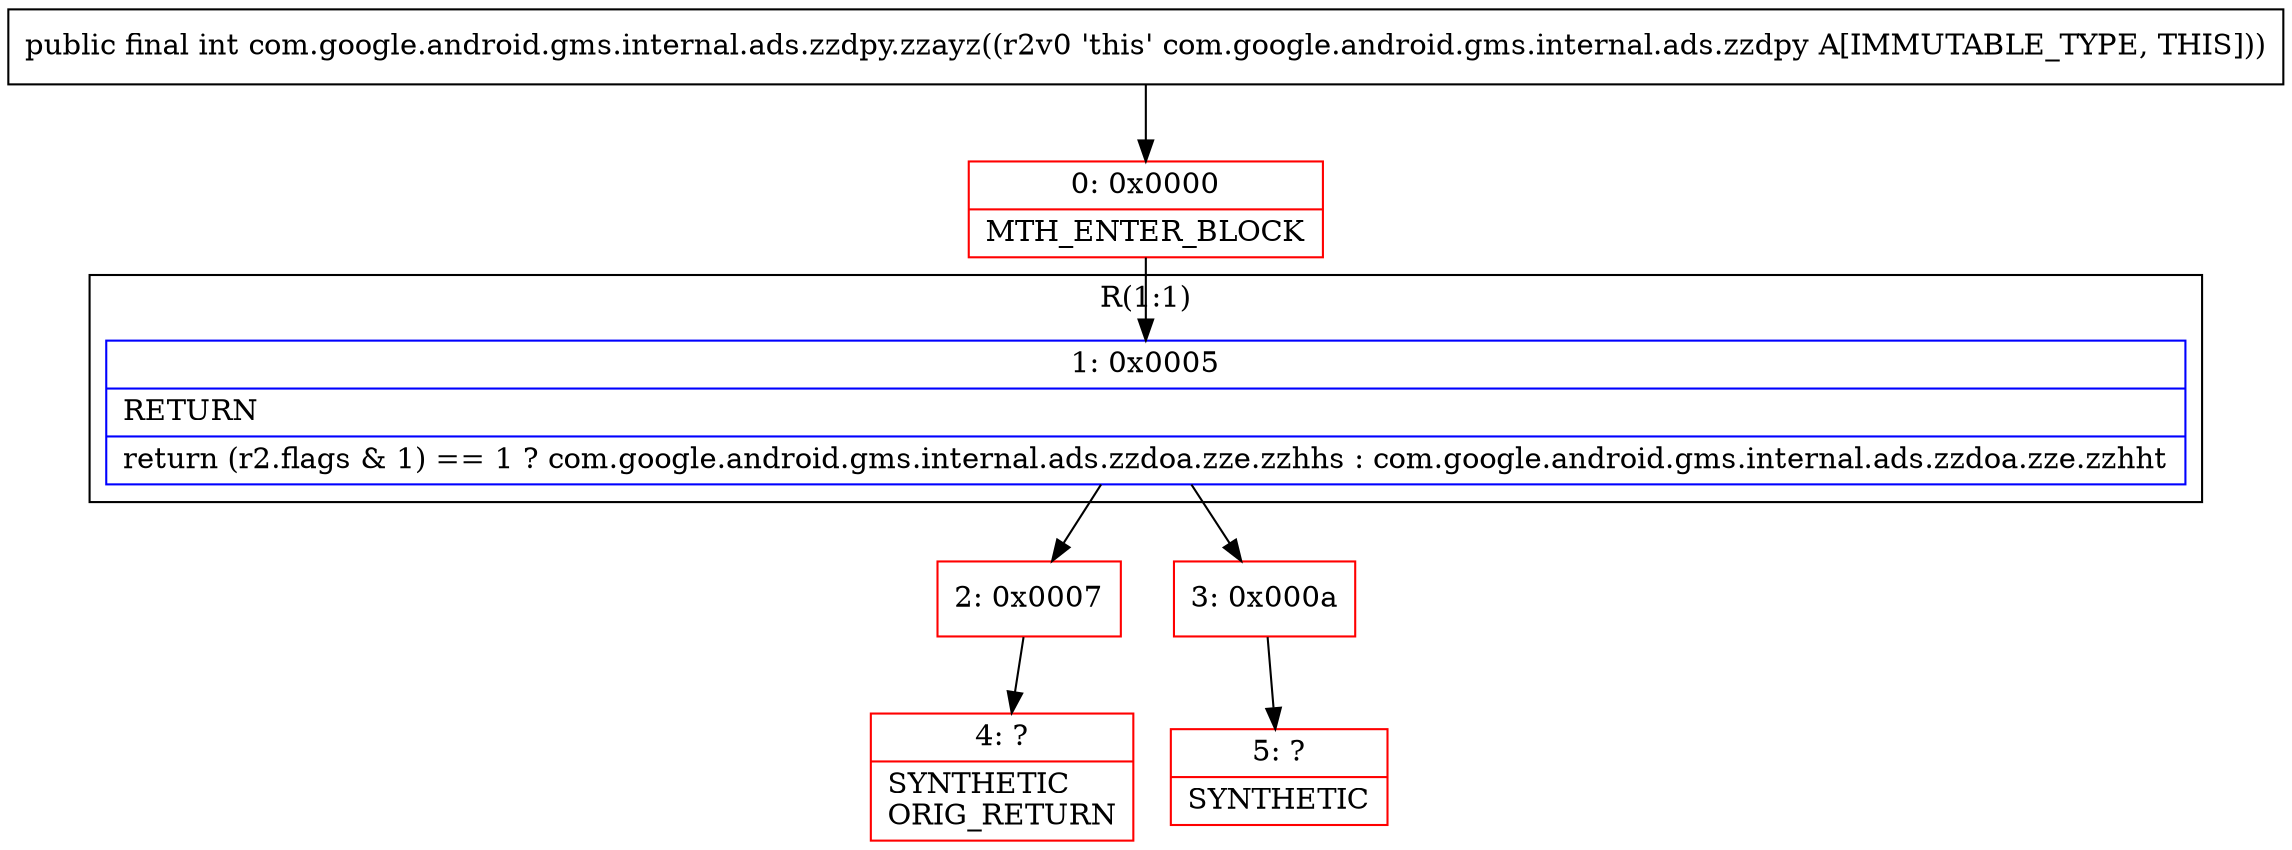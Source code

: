 digraph "CFG forcom.google.android.gms.internal.ads.zzdpy.zzayz()I" {
subgraph cluster_Region_480582927 {
label = "R(1:1)";
node [shape=record,color=blue];
Node_1 [shape=record,label="{1\:\ 0x0005|RETURN\l|return (r2.flags & 1) == 1 ? com.google.android.gms.internal.ads.zzdoa.zze.zzhhs : com.google.android.gms.internal.ads.zzdoa.zze.zzhht\l}"];
}
Node_0 [shape=record,color=red,label="{0\:\ 0x0000|MTH_ENTER_BLOCK\l}"];
Node_2 [shape=record,color=red,label="{2\:\ 0x0007}"];
Node_3 [shape=record,color=red,label="{3\:\ 0x000a}"];
Node_4 [shape=record,color=red,label="{4\:\ ?|SYNTHETIC\lORIG_RETURN\l}"];
Node_5 [shape=record,color=red,label="{5\:\ ?|SYNTHETIC\l}"];
MethodNode[shape=record,label="{public final int com.google.android.gms.internal.ads.zzdpy.zzayz((r2v0 'this' com.google.android.gms.internal.ads.zzdpy A[IMMUTABLE_TYPE, THIS])) }"];
MethodNode -> Node_0;
Node_1 -> Node_2;
Node_1 -> Node_3;
Node_0 -> Node_1;
Node_2 -> Node_4;
Node_3 -> Node_5;
}


